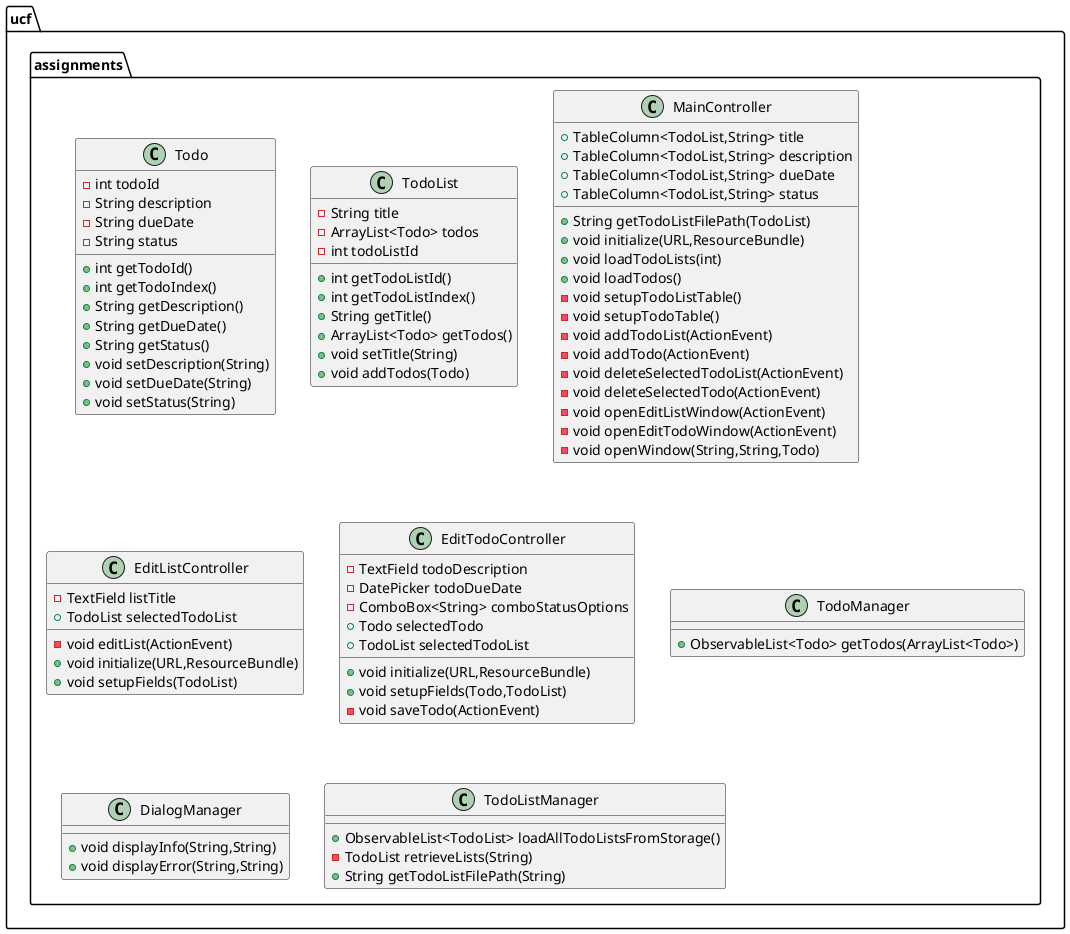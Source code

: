 ' UCF COP3330 Fall 2021 Assignment 4 Solution
' Copyright 2021 James Karlinski

@startuml
class ucf.assignments.Todo
{
    - int todoId
    - String description
    - String dueDate
    - String status
    + int getTodoId()
    + int getTodoIndex()
    + String getDescription()
    + String getDueDate()
    + String getStatus()
    + void setDescription(String)
    + void setDueDate(String)
    + void setStatus(String)
}

class ucf.assignments.TodoList
{
    - String title
    - ArrayList<Todo> todos
    - int todoListId
    + int getTodoListId()
    + int getTodoListIndex()
    + String getTitle()
    + ArrayList<Todo> getTodos()
    + void setTitle(String)
    + void addTodos(Todo)
}


class ucf.assignments.MainController
{
    + TableColumn<TodoList,String> title
    + TableColumn<TodoList,String> description
    + TableColumn<TodoList,String> dueDate
    + TableColumn<TodoList,String> status
    + String getTodoListFilePath(TodoList)
    + void initialize(URL,ResourceBundle)
    + void loadTodoLists(int)
    + void loadTodos()
    - void setupTodoListTable()
    - void setupTodoTable()
    - void addTodoList(ActionEvent)
    - void addTodo(ActionEvent)
    - void deleteSelectedTodoList(ActionEvent)
    - void deleteSelectedTodo(ActionEvent)
    - void openEditListWindow(ActionEvent)
    - void openEditTodoWindow(ActionEvent)
    - void openWindow(String,String,Todo)
}

class ucf.assignments.EditListController
{
    - TextField listTitle
    + TodoList selectedTodoList
    - void editList(ActionEvent)
    + void initialize(URL,ResourceBundle)
    + void setupFields(TodoList)
}

class ucf.assignments.EditTodoController
{
    - TextField todoDescription
    - DatePicker todoDueDate
    - ComboBox<String> comboStatusOptions
    + Todo selectedTodo
    + TodoList selectedTodoList
    + void initialize(URL,ResourceBundle)
    + void setupFields(Todo,TodoList)
    - void saveTodo(ActionEvent)
}

class ucf.assignments.TodoManager
{
    + ObservableList<Todo> getTodos(ArrayList<Todo>)
}

class ucf.assignments.DialogManager
{
    + void displayInfo(String,String)
    + void displayError(String,String)
}

class ucf.assignments.TodoListManager
{
    + ObservableList<TodoList> loadAllTodoListsFromStorage()
    - TodoList retrieveLists(String)
    + String getTodoListFilePath(String)
}
@enduml